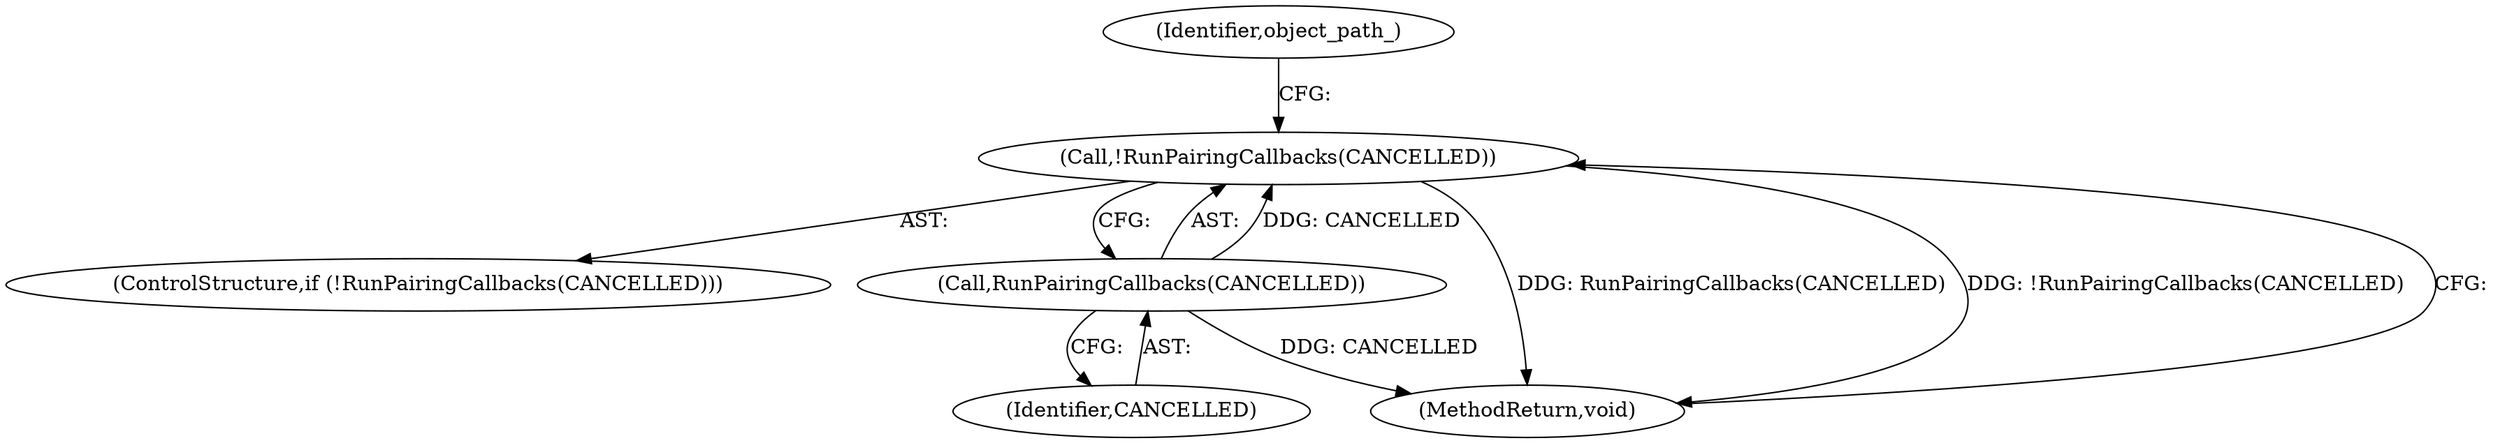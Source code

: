 digraph "1_Chrome_d358f57009b85fb7440208afa5ba87636b491889_5@del" {
"1000103" [label="(Call,!RunPairingCallbacks(CANCELLED))"];
"1000104" [label="(Call,RunPairingCallbacks(CANCELLED))"];
"1000104" [label="(Call,RunPairingCallbacks(CANCELLED))"];
"1000102" [label="(ControlStructure,if (!RunPairingCallbacks(CANCELLED)))"];
"1000103" [label="(Call,!RunPairingCallbacks(CANCELLED))"];
"1000105" [label="(Identifier,CANCELLED)"];
"1000108" [label="(Identifier,object_path_)"];
"1000117" [label="(MethodReturn,void)"];
"1000103" -> "1000102"  [label="AST: "];
"1000103" -> "1000104"  [label="CFG: "];
"1000104" -> "1000103"  [label="AST: "];
"1000108" -> "1000103"  [label="CFG: "];
"1000117" -> "1000103"  [label="CFG: "];
"1000103" -> "1000117"  [label="DDG: RunPairingCallbacks(CANCELLED)"];
"1000103" -> "1000117"  [label="DDG: !RunPairingCallbacks(CANCELLED)"];
"1000104" -> "1000103"  [label="DDG: CANCELLED"];
"1000104" -> "1000105"  [label="CFG: "];
"1000105" -> "1000104"  [label="AST: "];
"1000104" -> "1000117"  [label="DDG: CANCELLED"];
}
